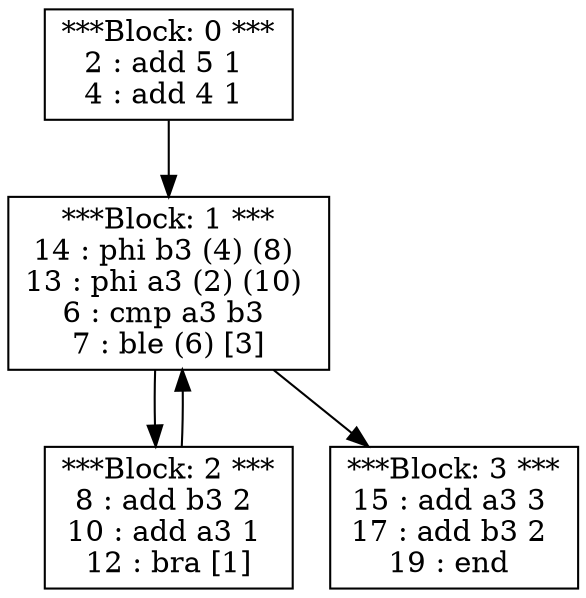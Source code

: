 digraph structs {
0 [shape=record,label="***Block: 0 ***\n2 : add 5 1 \n4 : add 4 1 \n"]
1 [shape=record,label="***Block: 1 ***\n14 : phi b3 (4) (8) \n13 : phi a3 (2) (10) \n6 : cmp a3 b3 \n7 : ble (6) [3]\n"]
2 [shape=record,label="***Block: 2 ***\n8 : add b3 2 \n10 : add a3 1 \n12 : bra [1]\n"]
3 [shape=record,label="***Block: 3 ***\n15 : add a3 3 \n17 : add b3 2 \n19 : end \n"]
0 -> 1;
1 -> 2;
2 -> 1;
1 -> 3;

}
